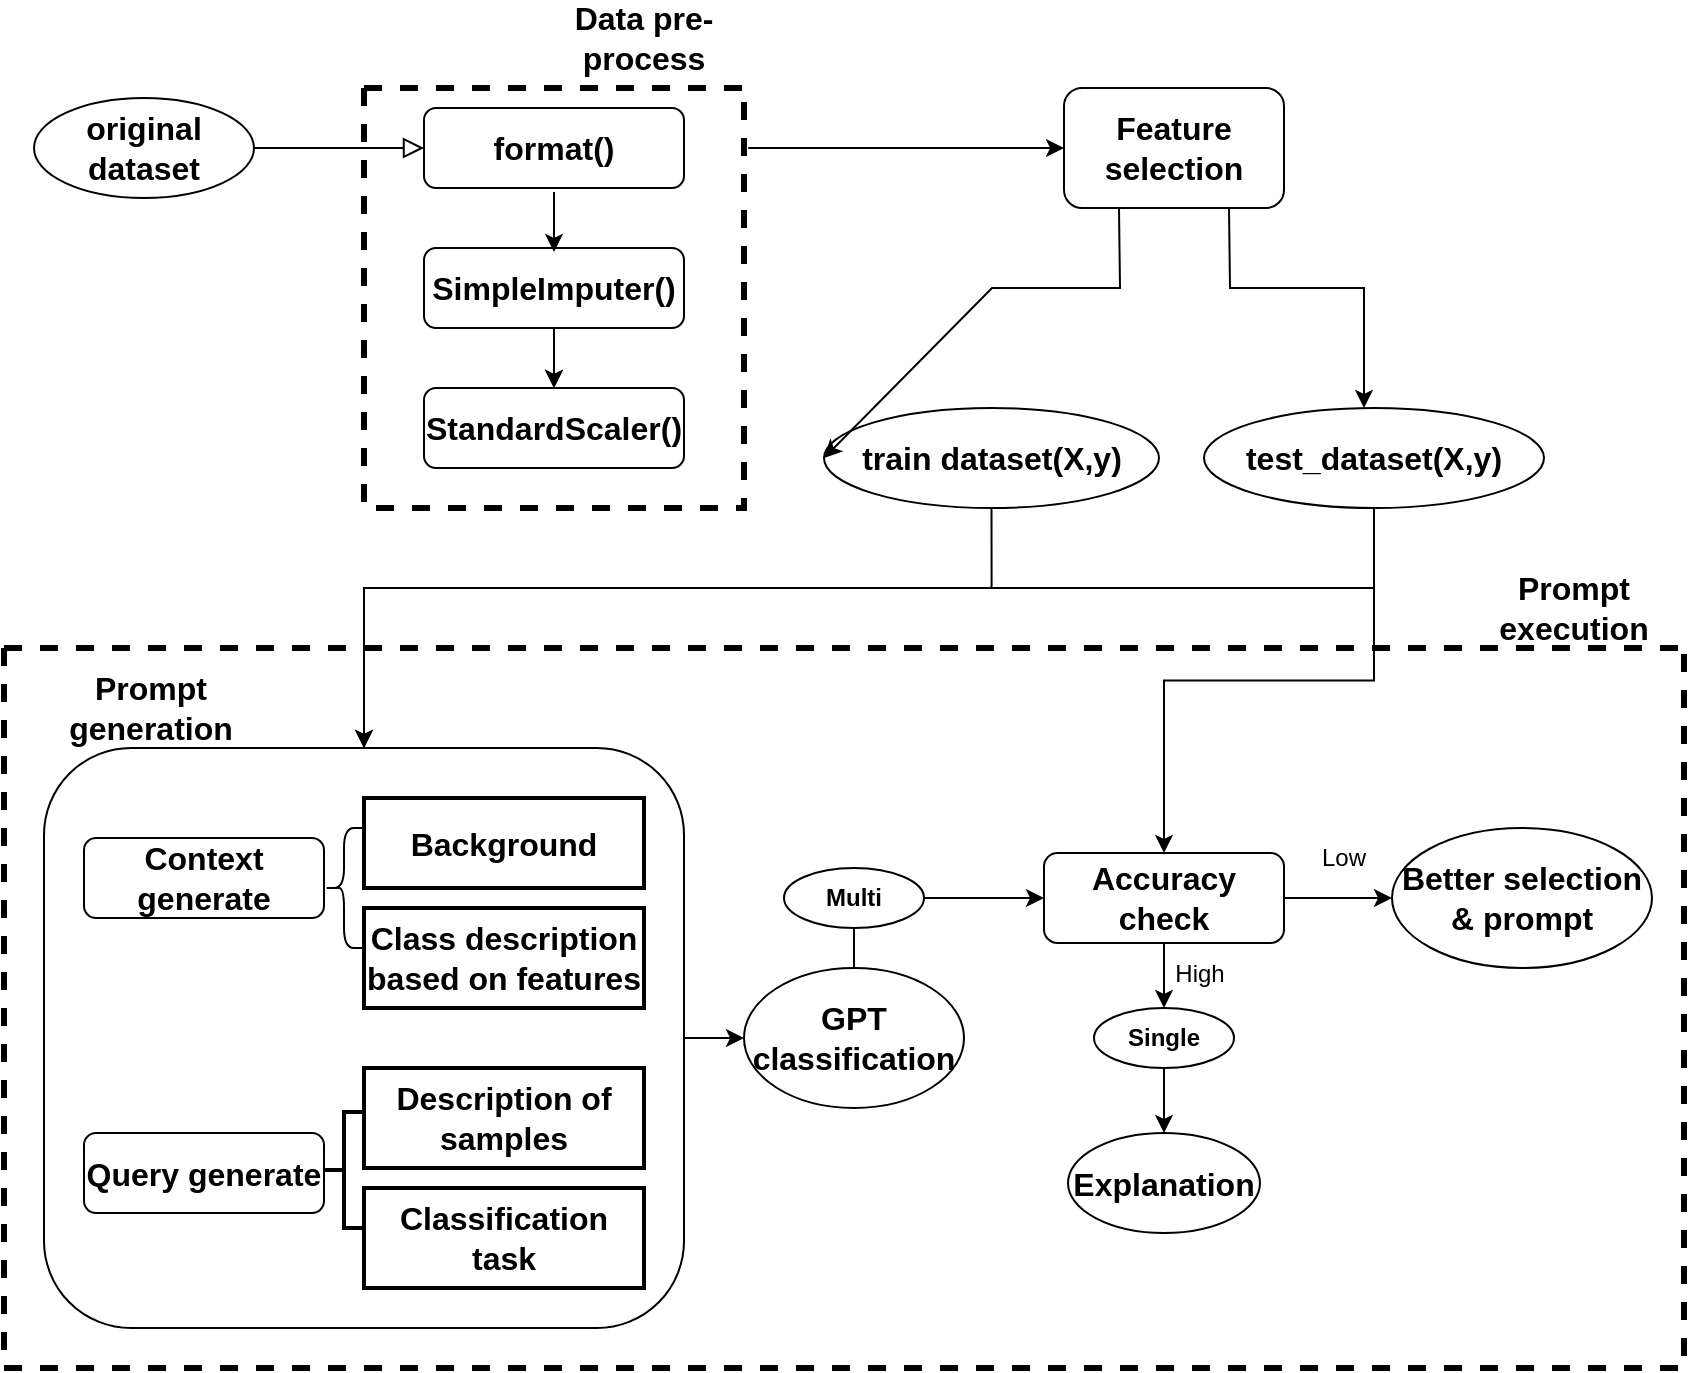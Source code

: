 <mxfile version="22.0.4" type="device">
  <diagram id="C5RBs43oDa-KdzZeNtuy" name="Page-1">
    <mxGraphModel dx="1158" dy="785" grid="1" gridSize="10" guides="1" tooltips="1" connect="1" arrows="1" fold="1" page="1" pageScale="1" pageWidth="827" pageHeight="1169" math="0" shadow="0">
      <root>
        <mxCell id="WIyWlLk6GJQsqaUBKTNV-0" />
        <mxCell id="WIyWlLk6GJQsqaUBKTNV-1" parent="WIyWlLk6GJQsqaUBKTNV-0" />
        <mxCell id="WIyWlLk6GJQsqaUBKTNV-2" value="" style="rounded=0;html=1;jettySize=auto;orthogonalLoop=1;fontSize=16;endArrow=block;endFill=0;endSize=8;strokeWidth=1;shadow=0;labelBackgroundColor=none;edgeStyle=orthogonalEdgeStyle;exitX=1;exitY=0.5;exitDx=0;exitDy=0;entryX=0;entryY=0.5;entryDx=0;entryDy=0;fontStyle=1" parent="WIyWlLk6GJQsqaUBKTNV-1" source="LgZh5UOVkd5tFv0mdFSw-24" target="LgZh5UOVkd5tFv0mdFSw-1" edge="1">
          <mxGeometry relative="1" as="geometry">
            <mxPoint x="150" y="90" as="sourcePoint" />
            <mxPoint x="230" y="162" as="targetPoint" />
            <Array as="points" />
          </mxGeometry>
        </mxCell>
        <mxCell id="LgZh5UOVkd5tFv0mdFSw-2" value="" style="edgeStyle=orthogonalEdgeStyle;rounded=0;orthogonalLoop=1;jettySize=auto;html=1;fontSize=16;fontStyle=1" parent="WIyWlLk6GJQsqaUBKTNV-1" source="gK3jX9xH8F0dARAaS51u-2" target="gK3jX9xH8F0dARAaS51u-3" edge="1">
          <mxGeometry relative="1" as="geometry" />
        </mxCell>
        <mxCell id="gK3jX9xH8F0dARAaS51u-2" value="SimpleImputer()" style="rounded=1;whiteSpace=wrap;html=1;fontSize=16;glass=0;strokeWidth=1;shadow=0;fontStyle=1" parent="WIyWlLk6GJQsqaUBKTNV-1" vertex="1">
          <mxGeometry x="230" y="140" width="130" height="40" as="geometry" />
        </mxCell>
        <mxCell id="gK3jX9xH8F0dARAaS51u-3" value="StandardScaler()" style="rounded=1;whiteSpace=wrap;html=1;fontSize=16;glass=0;strokeWidth=1;shadow=0;fontStyle=1" parent="WIyWlLk6GJQsqaUBKTNV-1" vertex="1">
          <mxGeometry x="230" y="210" width="130" height="40" as="geometry" />
        </mxCell>
        <mxCell id="gK3jX9xH8F0dARAaS51u-4" value="" style="endArrow=classic;html=1;rounded=0;exitX=0.5;exitY=1;exitDx=0;exitDy=0;entryX=0.5;entryY=0;entryDx=0;entryDy=0;fontSize=16;fontStyle=1" parent="WIyWlLk6GJQsqaUBKTNV-1" source="gK3jX9xH8F0dARAaS51u-2" target="gK3jX9xH8F0dARAaS51u-3" edge="1">
          <mxGeometry width="50" height="50" relative="1" as="geometry">
            <mxPoint x="320" y="340" as="sourcePoint" />
            <mxPoint x="370" y="290" as="targetPoint" />
          </mxGeometry>
        </mxCell>
        <mxCell id="gK3jX9xH8F0dARAaS51u-5" value="" style="swimlane;startSize=0;dashed=1;strokeWidth=3;fontSize=16;fontStyle=1" parent="WIyWlLk6GJQsqaUBKTNV-1" vertex="1">
          <mxGeometry x="200" y="60" width="190" height="210" as="geometry" />
        </mxCell>
        <mxCell id="LgZh5UOVkd5tFv0mdFSw-1" value="format()" style="rounded=1;whiteSpace=wrap;html=1;fontSize=16;glass=0;strokeWidth=1;shadow=0;fontStyle=1" parent="gK3jX9xH8F0dARAaS51u-5" vertex="1">
          <mxGeometry x="30" y="10" width="130" height="40" as="geometry" />
        </mxCell>
        <mxCell id="gK3jX9xH8F0dARAaS51u-6" value="Data pre-process" style="text;html=1;strokeColor=none;fillColor=none;align=center;verticalAlign=middle;whiteSpace=wrap;rounded=0;fontSize=16;fontStyle=1" parent="WIyWlLk6GJQsqaUBKTNV-1" vertex="1">
          <mxGeometry x="280" y="20" width="120" height="30" as="geometry" />
        </mxCell>
        <mxCell id="gK3jX9xH8F0dARAaS51u-17" value="" style="swimlane;startSize=0;dashed=1;strokeWidth=3;fontSize=16;fontStyle=1" parent="WIyWlLk6GJQsqaUBKTNV-1" vertex="1">
          <mxGeometry x="20" y="340" width="840" height="360" as="geometry" />
        </mxCell>
        <mxCell id="LgZh5UOVkd5tFv0mdFSw-23" value="" style="rounded=1;whiteSpace=wrap;html=1;fontSize=16;fontStyle=1" parent="gK3jX9xH8F0dARAaS51u-17" vertex="1">
          <mxGeometry x="20" y="50" width="320" height="290" as="geometry" />
        </mxCell>
        <mxCell id="LgZh5UOVkd5tFv0mdFSw-29" value="Prompt generation" style="text;html=1;strokeColor=none;fillColor=none;align=center;verticalAlign=middle;whiteSpace=wrap;rounded=0;fontSize=16;fontStyle=1" parent="gK3jX9xH8F0dARAaS51u-17" vertex="1">
          <mxGeometry x="10" y="10" width="127" height="40" as="geometry" />
        </mxCell>
        <mxCell id="gK3jX9xH8F0dARAaS51u-13" value="Context generate" style="rounded=1;whiteSpace=wrap;html=1;fontSize=16;glass=0;strokeWidth=1;shadow=0;fontStyle=1" parent="gK3jX9xH8F0dARAaS51u-17" vertex="1">
          <mxGeometry x="40" y="95" width="120" height="40" as="geometry" />
        </mxCell>
        <mxCell id="gK3jX9xH8F0dARAaS51u-14" value="Query generate" style="rounded=1;whiteSpace=wrap;html=1;fontSize=16;glass=0;strokeWidth=1;shadow=0;fontStyle=1" parent="gK3jX9xH8F0dARAaS51u-17" vertex="1">
          <mxGeometry x="40" y="242.5" width="120" height="40" as="geometry" />
        </mxCell>
        <mxCell id="gK3jX9xH8F0dARAaS51u-20" value="Background" style="whiteSpace=wrap;html=1;align=center;strokeWidth=2;fontSize=16;fontStyle=1" parent="gK3jX9xH8F0dARAaS51u-17" vertex="1">
          <mxGeometry x="180" y="75" width="140" height="45" as="geometry" />
        </mxCell>
        <mxCell id="gK3jX9xH8F0dARAaS51u-22" value="Class description based on features" style="whiteSpace=wrap;html=1;align=center;strokeWidth=2;fontSize=16;fontStyle=1" parent="gK3jX9xH8F0dARAaS51u-17" vertex="1">
          <mxGeometry x="180" y="130" width="140" height="50" as="geometry" />
        </mxCell>
        <mxCell id="gK3jX9xH8F0dARAaS51u-32" value="Description of samples" style="whiteSpace=wrap;html=1;align=center;strokeWidth=2;fontSize=16;fontStyle=1" parent="gK3jX9xH8F0dARAaS51u-17" vertex="1">
          <mxGeometry x="180" y="210" width="140" height="50" as="geometry" />
        </mxCell>
        <mxCell id="LgZh5UOVkd5tFv0mdFSw-31" value="" style="shape=curlyBracket;whiteSpace=wrap;html=1;rounded=1;labelPosition=left;verticalLabelPosition=middle;align=right;verticalAlign=middle;fontSize=16;fontStyle=1" parent="gK3jX9xH8F0dARAaS51u-17" vertex="1">
          <mxGeometry x="160" y="90" width="20" height="60" as="geometry" />
        </mxCell>
        <mxCell id="LgZh5UOVkd5tFv0mdFSw-33" value="" style="strokeWidth=2;html=1;shape=mxgraph.flowchart.annotation_2;align=left;labelPosition=right;pointerEvents=1;fontSize=16;fontStyle=1" parent="gK3jX9xH8F0dARAaS51u-17" vertex="1">
          <mxGeometry x="160" y="232" width="20" height="58" as="geometry" />
        </mxCell>
        <mxCell id="LgZh5UOVkd5tFv0mdFSw-39" value="" style="endArrow=classic;html=1;rounded=0;exitX=0.5;exitY=0;exitDx=0;exitDy=0;entryX=0;entryY=0.5;entryDx=0;entryDy=0;fontSize=16;fontStyle=1" parent="gK3jX9xH8F0dARAaS51u-17" source="LgZh5UOVkd5tFv0mdFSw-40" target="gK3jX9xH8F0dARAaS51u-55" edge="1">
          <mxGeometry width="50" height="50" relative="1" as="geometry">
            <mxPoint x="407" y="164" as="sourcePoint" />
            <mxPoint x="490" y="164" as="targetPoint" />
            <Array as="points">
              <mxPoint x="425" y="125" />
            </Array>
          </mxGeometry>
        </mxCell>
        <mxCell id="M9BQgRVC1g5KuV-49ErW-7" style="edgeStyle=orthogonalEdgeStyle;rounded=0;orthogonalLoop=1;jettySize=auto;html=1;exitX=0.5;exitY=1;exitDx=0;exitDy=0;entryX=0.5;entryY=0;entryDx=0;entryDy=0;" edge="1" parent="gK3jX9xH8F0dARAaS51u-17" source="gK3jX9xH8F0dARAaS51u-55" target="M9BQgRVC1g5KuV-49ErW-5">
          <mxGeometry relative="1" as="geometry" />
        </mxCell>
        <mxCell id="gK3jX9xH8F0dARAaS51u-55" value="Accuracy check" style="rounded=1;whiteSpace=wrap;html=1;fontSize=16;glass=0;strokeWidth=1;shadow=0;fontStyle=1" parent="gK3jX9xH8F0dARAaS51u-17" vertex="1">
          <mxGeometry x="520" y="102.5" width="120" height="45" as="geometry" />
        </mxCell>
        <mxCell id="LgZh5UOVkd5tFv0mdFSw-45" value="Better selection &amp;amp; prompt" style="ellipse;whiteSpace=wrap;html=1;fontSize=16;fontStyle=1" parent="gK3jX9xH8F0dARAaS51u-17" vertex="1">
          <mxGeometry x="694" y="90" width="130" height="70" as="geometry" />
        </mxCell>
        <mxCell id="LgZh5UOVkd5tFv0mdFSw-46" value="" style="endArrow=classic;html=1;rounded=0;exitX=1;exitY=0.5;exitDx=0;exitDy=0;entryX=0;entryY=0.5;entryDx=0;entryDy=0;fontSize=16;fontStyle=1" parent="gK3jX9xH8F0dARAaS51u-17" source="gK3jX9xH8F0dARAaS51u-55" target="LgZh5UOVkd5tFv0mdFSw-45" edge="1">
          <mxGeometry width="50" height="50" relative="1" as="geometry">
            <mxPoint x="230" y="40" as="sourcePoint" />
            <mxPoint x="280" y="-10" as="targetPoint" />
          </mxGeometry>
        </mxCell>
        <mxCell id="LgZh5UOVkd5tFv0mdFSw-50" value="Explanation" style="ellipse;whiteSpace=wrap;html=1;fontSize=16;fontStyle=1" parent="gK3jX9xH8F0dARAaS51u-17" vertex="1">
          <mxGeometry x="532" y="242.5" width="96" height="50" as="geometry" />
        </mxCell>
        <mxCell id="wU94CwXAXJLVjP6M7Yj--1" value="Classification task" style="whiteSpace=wrap;html=1;align=center;strokeWidth=2;fontSize=16;fontStyle=1" parent="gK3jX9xH8F0dARAaS51u-17" vertex="1">
          <mxGeometry x="180" y="270" width="140" height="50" as="geometry" />
        </mxCell>
        <mxCell id="M9BQgRVC1g5KuV-49ErW-2" value="" style="endArrow=classic;html=1;rounded=0;exitX=1;exitY=0.5;exitDx=0;exitDy=0;entryX=0;entryY=0.5;entryDx=0;entryDy=0;fontSize=16;fontStyle=1" edge="1" parent="gK3jX9xH8F0dARAaS51u-17" source="LgZh5UOVkd5tFv0mdFSw-23" target="LgZh5UOVkd5tFv0mdFSw-40">
          <mxGeometry width="50" height="50" relative="1" as="geometry">
            <mxPoint x="340" y="575" as="sourcePoint" />
            <mxPoint x="540" y="475" as="targetPoint" />
            <Array as="points" />
          </mxGeometry>
        </mxCell>
        <mxCell id="LgZh5UOVkd5tFv0mdFSw-40" value="GPT classification" style="ellipse;whiteSpace=wrap;html=1;fontSize=16;fontStyle=1" parent="gK3jX9xH8F0dARAaS51u-17" vertex="1">
          <mxGeometry x="370" y="160" width="110" height="70" as="geometry" />
        </mxCell>
        <mxCell id="M9BQgRVC1g5KuV-49ErW-8" style="edgeStyle=orthogonalEdgeStyle;rounded=0;orthogonalLoop=1;jettySize=auto;html=1;exitX=0.5;exitY=1;exitDx=0;exitDy=0;entryX=0.5;entryY=0;entryDx=0;entryDy=0;" edge="1" parent="gK3jX9xH8F0dARAaS51u-17" source="M9BQgRVC1g5KuV-49ErW-5" target="LgZh5UOVkd5tFv0mdFSw-50">
          <mxGeometry relative="1" as="geometry" />
        </mxCell>
        <mxCell id="M9BQgRVC1g5KuV-49ErW-5" value="&lt;b&gt;Single&lt;/b&gt;" style="ellipse;whiteSpace=wrap;html=1;" vertex="1" parent="gK3jX9xH8F0dARAaS51u-17">
          <mxGeometry x="545" y="180" width="70" height="30" as="geometry" />
        </mxCell>
        <mxCell id="M9BQgRVC1g5KuV-49ErW-4" value="&lt;b&gt;Multi&lt;/b&gt;" style="ellipse;whiteSpace=wrap;html=1;" vertex="1" parent="gK3jX9xH8F0dARAaS51u-17">
          <mxGeometry x="390" y="110" width="70" height="30" as="geometry" />
        </mxCell>
        <mxCell id="M9BQgRVC1g5KuV-49ErW-15" value="High" style="text;html=1;strokeColor=none;fillColor=none;align=center;verticalAlign=middle;whiteSpace=wrap;rounded=0;" vertex="1" parent="gK3jX9xH8F0dARAaS51u-17">
          <mxGeometry x="568" y="147.5" width="60" height="30" as="geometry" />
        </mxCell>
        <mxCell id="M9BQgRVC1g5KuV-49ErW-14" value="Low" style="text;html=1;strokeColor=none;fillColor=none;align=center;verticalAlign=middle;whiteSpace=wrap;rounded=0;" vertex="1" parent="gK3jX9xH8F0dARAaS51u-17">
          <mxGeometry x="640" y="90" width="60" height="30" as="geometry" />
        </mxCell>
        <mxCell id="LgZh5UOVkd5tFv0mdFSw-3" value="" style="edgeStyle=orthogonalEdgeStyle;rounded=0;orthogonalLoop=1;jettySize=auto;html=1;fontSize=16;fontStyle=1" parent="WIyWlLk6GJQsqaUBKTNV-1" edge="1">
          <mxGeometry relative="1" as="geometry">
            <mxPoint x="295" y="112" as="sourcePoint" />
            <mxPoint x="295" y="142" as="targetPoint" />
          </mxGeometry>
        </mxCell>
        <mxCell id="LgZh5UOVkd5tFv0mdFSw-5" value="" style="endArrow=classic;html=1;rounded=0;exitX=1.011;exitY=0.143;exitDx=0;exitDy=0;fontSize=16;fontStyle=1;entryX=0;entryY=0.5;entryDx=0;entryDy=0;exitPerimeter=0;" parent="WIyWlLk6GJQsqaUBKTNV-1" source="gK3jX9xH8F0dARAaS51u-5" target="LgZh5UOVkd5tFv0mdFSw-10" edge="1">
          <mxGeometry width="50" height="50" relative="1" as="geometry">
            <mxPoint x="700" y="410" as="sourcePoint" />
            <mxPoint x="90" y="450" as="targetPoint" />
            <Array as="points" />
          </mxGeometry>
        </mxCell>
        <mxCell id="LgZh5UOVkd5tFv0mdFSw-24" value="original dataset" style="ellipse;whiteSpace=wrap;html=1;fontSize=16;fontStyle=1" parent="WIyWlLk6GJQsqaUBKTNV-1" vertex="1">
          <mxGeometry x="35" y="65" width="110" height="50" as="geometry" />
        </mxCell>
        <mxCell id="M9BQgRVC1g5KuV-49ErW-9" style="edgeStyle=orthogonalEdgeStyle;rounded=0;orthogonalLoop=1;jettySize=auto;html=1;exitX=0.5;exitY=1;exitDx=0;exitDy=0;entryX=0.5;entryY=0;entryDx=0;entryDy=0;" edge="1" parent="WIyWlLk6GJQsqaUBKTNV-1" source="LgZh5UOVkd5tFv0mdFSw-26" target="LgZh5UOVkd5tFv0mdFSw-23">
          <mxGeometry relative="1" as="geometry">
            <Array as="points">
              <mxPoint x="514" y="310" />
              <mxPoint x="200" y="310" />
            </Array>
          </mxGeometry>
        </mxCell>
        <mxCell id="LgZh5UOVkd5tFv0mdFSw-26" value="train dataset(X,y)" style="ellipse;whiteSpace=wrap;html=1;fontSize=16;fontStyle=1" parent="WIyWlLk6GJQsqaUBKTNV-1" vertex="1">
          <mxGeometry x="430" y="220" width="167.5" height="50" as="geometry" />
        </mxCell>
        <mxCell id="LgZh5UOVkd5tFv0mdFSw-41" value="" style="endArrow=classic;html=1;rounded=0;exitX=0.75;exitY=1;exitDx=0;exitDy=0;fontSize=16;fontStyle=1;" parent="WIyWlLk6GJQsqaUBKTNV-1" source="LgZh5UOVkd5tFv0mdFSw-10" edge="1">
          <mxGeometry width="50" height="50" relative="1" as="geometry">
            <mxPoint x="650" y="370" as="sourcePoint" />
            <mxPoint x="700" y="220" as="targetPoint" />
            <Array as="points">
              <mxPoint x="633" y="160" />
              <mxPoint x="700" y="160" />
            </Array>
          </mxGeometry>
        </mxCell>
        <mxCell id="M9BQgRVC1g5KuV-49ErW-10" style="edgeStyle=orthogonalEdgeStyle;rounded=0;orthogonalLoop=1;jettySize=auto;html=1;exitX=0.5;exitY=1;exitDx=0;exitDy=0;entryX=0.5;entryY=0;entryDx=0;entryDy=0;" edge="1" parent="WIyWlLk6GJQsqaUBKTNV-1" source="LgZh5UOVkd5tFv0mdFSw-42" target="LgZh5UOVkd5tFv0mdFSw-23">
          <mxGeometry relative="1" as="geometry">
            <Array as="points">
              <mxPoint x="705" y="310" />
              <mxPoint x="200" y="310" />
            </Array>
          </mxGeometry>
        </mxCell>
        <mxCell id="M9BQgRVC1g5KuV-49ErW-11" style="edgeStyle=orthogonalEdgeStyle;rounded=0;orthogonalLoop=1;jettySize=auto;html=1;exitX=0.5;exitY=1;exitDx=0;exitDy=0;entryX=0.5;entryY=0;entryDx=0;entryDy=0;" edge="1" parent="WIyWlLk6GJQsqaUBKTNV-1" source="LgZh5UOVkd5tFv0mdFSw-42" target="gK3jX9xH8F0dARAaS51u-55">
          <mxGeometry relative="1" as="geometry" />
        </mxCell>
        <mxCell id="LgZh5UOVkd5tFv0mdFSw-42" value="test_dataset(X,y)" style="ellipse;whiteSpace=wrap;html=1;fontSize=16;fontStyle=1" parent="WIyWlLk6GJQsqaUBKTNV-1" vertex="1">
          <mxGeometry x="620" y="220" width="170" height="50" as="geometry" />
        </mxCell>
        <mxCell id="LgZh5UOVkd5tFv0mdFSw-10" value="" style="rounded=1;whiteSpace=wrap;html=1;fontSize=16;fontStyle=1;movable=0;resizable=0;rotatable=0;deletable=0;editable=0;locked=1;connectable=0;" parent="WIyWlLk6GJQsqaUBKTNV-1" vertex="1">
          <mxGeometry x="550" y="60" width="110" height="60" as="geometry" />
        </mxCell>
        <mxCell id="LgZh5UOVkd5tFv0mdFSw-28" value="" style="endArrow=classic;html=1;rounded=0;exitX=0.25;exitY=1;exitDx=0;exitDy=0;fontSize=16;fontStyle=1;entryX=0;entryY=0.5;entryDx=0;entryDy=0;" parent="WIyWlLk6GJQsqaUBKTNV-1" source="LgZh5UOVkd5tFv0mdFSw-10" target="LgZh5UOVkd5tFv0mdFSw-26" edge="1">
          <mxGeometry width="50" height="50" relative="1" as="geometry">
            <mxPoint x="360" y="410" as="sourcePoint" />
            <mxPoint x="890" y="165" as="targetPoint" />
            <Array as="points">
              <mxPoint x="578" y="160" />
              <mxPoint x="514" y="160" />
            </Array>
          </mxGeometry>
        </mxCell>
        <mxCell id="LgZh5UOVkd5tFv0mdFSw-11" value="Feature selection" style="text;html=1;strokeColor=none;fillColor=none;align=center;verticalAlign=middle;whiteSpace=wrap;rounded=0;fontSize=16;fontStyle=1;movable=1;resizable=1;rotatable=1;deletable=1;editable=1;locked=0;connectable=1;" parent="WIyWlLk6GJQsqaUBKTNV-1" vertex="1">
          <mxGeometry x="545" y="75" width="120" height="30" as="geometry" />
        </mxCell>
        <mxCell id="gK3jX9xH8F0dARAaS51u-34" value="Prompt execution" style="text;html=1;strokeColor=none;fillColor=none;align=center;verticalAlign=middle;whiteSpace=wrap;rounded=0;fontSize=16;fontStyle=1" parent="WIyWlLk6GJQsqaUBKTNV-1" vertex="1">
          <mxGeometry x="740" y="300" width="130" height="40" as="geometry" />
        </mxCell>
      </root>
    </mxGraphModel>
  </diagram>
</mxfile>

